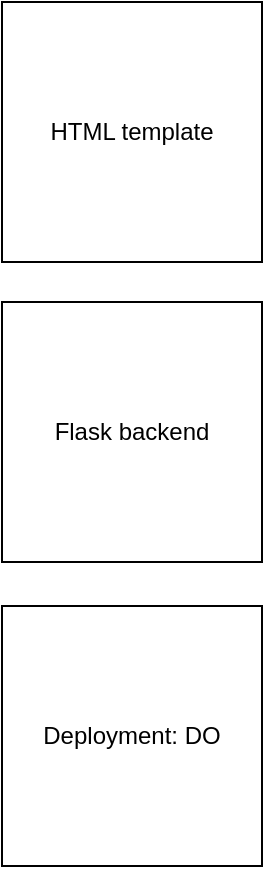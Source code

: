<mxfile version="26.1.0">
  <diagram name="Page-1" id="BUNaro-aaSfU2MtGcLGl">
    <mxGraphModel dx="1434" dy="759" grid="1" gridSize="10" guides="1" tooltips="1" connect="1" arrows="1" fold="1" page="1" pageScale="1" pageWidth="850" pageHeight="1100" math="0" shadow="0">
      <root>
        <mxCell id="0" />
        <mxCell id="1" parent="0" />
        <mxCell id="EEPJMtM2C4OGNMgRs4yF-1" value="Flask backend" style="whiteSpace=wrap;html=1;aspect=fixed;" vertex="1" parent="1">
          <mxGeometry x="295" y="330" width="130" height="130" as="geometry" />
        </mxCell>
        <mxCell id="EEPJMtM2C4OGNMgRs4yF-2" value="HTML template" style="whiteSpace=wrap;html=1;aspect=fixed;" vertex="1" parent="1">
          <mxGeometry x="295" y="180" width="130" height="130" as="geometry" />
        </mxCell>
        <mxCell id="EEPJMtM2C4OGNMgRs4yF-3" value="Deployment: DO" style="whiteSpace=wrap;html=1;aspect=fixed;" vertex="1" parent="1">
          <mxGeometry x="295" y="482" width="130" height="130" as="geometry" />
        </mxCell>
      </root>
    </mxGraphModel>
  </diagram>
</mxfile>
